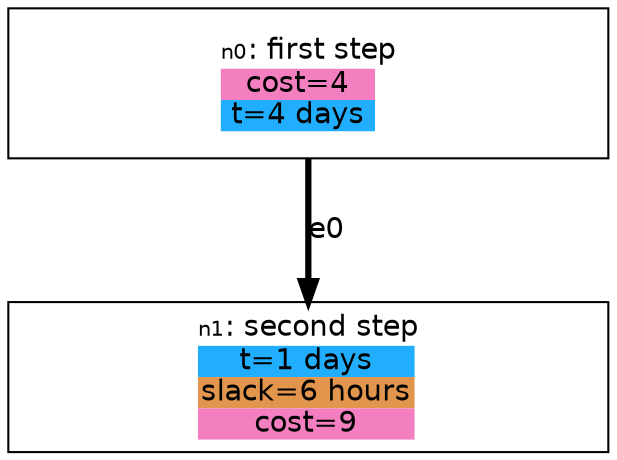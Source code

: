 digraph {

    graph [fontname = "helvetica" rankdir="TB" ranksep=0.75 nodesep=0.5];
    node [fontname = "helvetica" shape = "box" width=2.5 style=filled];
    edge [fontname = "helvetica" penwidth=3 color="#000000"];

    n0 [width=4 height=1 label=< <TABLE BORDER="0" CELLPADDING="0" CELLSPACING="0">
    <TR>
        <TD COLSPAN="2"><FONT POINT-SIZE="10">n0</FONT>: first step</TD>
    </TR>
    
        
           <TR>
<TD BGCOLOR="#F37FC0"><FONT COLOR="#000000">cost=4</FONT></TD>
</TR>
        
           <TR>
<TD BGCOLOR="#22AEFF"><FONT COLOR="#000000">t=4 days</FONT></TD>
</TR>
        
    
   </TABLE>
> fillcolor="#FFFFFF"]
    n1 [width=4 height=1 label=< <TABLE BORDER="0" CELLPADDING="0" CELLSPACING="0">
    <TR>
        <TD COLSPAN="3"><FONT POINT-SIZE="10">n1</FONT>: second step</TD>
    </TR>
    
        
           <TR>
<TD BGCOLOR="#22AEFF"><FONT COLOR="#000000">t=1 days</FONT></TD>
</TR>
        
           <TR>
<TD BGCOLOR="#E2954D"><FONT COLOR="#000000">slack=6 hours</FONT></TD>
</TR>
        
           <TR>
<TD BGCOLOR="#F37FC0"><FONT COLOR="#000000">cost=9</FONT></TD>
</TR>
        
    
   </TABLE>
> fillcolor="#FFFFFF"]

    "n0" -> "n1" [label="e0"];

}